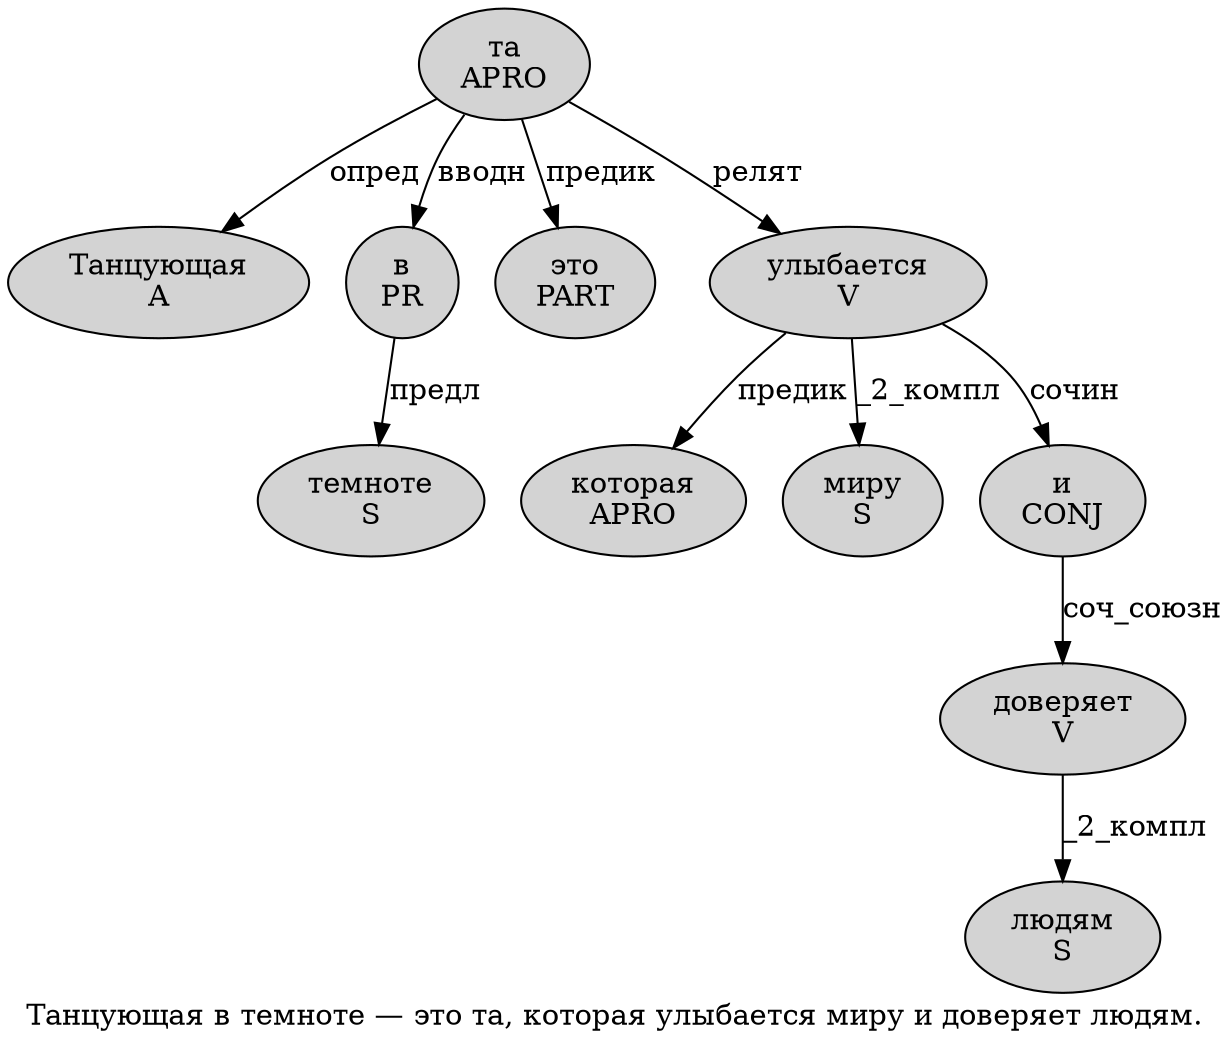 digraph SENTENCE_1048 {
	graph [label="Танцующая в темноте — это та, которая улыбается миру и доверяет людям."]
	node [style=filled]
		0 [label="Танцующая
A" color="" fillcolor=lightgray penwidth=1 shape=ellipse]
		1 [label="в
PR" color="" fillcolor=lightgray penwidth=1 shape=ellipse]
		2 [label="темноте
S" color="" fillcolor=lightgray penwidth=1 shape=ellipse]
		4 [label="это
PART" color="" fillcolor=lightgray penwidth=1 shape=ellipse]
		5 [label="та
APRO" color="" fillcolor=lightgray penwidth=1 shape=ellipse]
		7 [label="которая
APRO" color="" fillcolor=lightgray penwidth=1 shape=ellipse]
		8 [label="улыбается
V" color="" fillcolor=lightgray penwidth=1 shape=ellipse]
		9 [label="миру
S" color="" fillcolor=lightgray penwidth=1 shape=ellipse]
		10 [label="и
CONJ" color="" fillcolor=lightgray penwidth=1 shape=ellipse]
		11 [label="доверяет
V" color="" fillcolor=lightgray penwidth=1 shape=ellipse]
		12 [label="людям
S" color="" fillcolor=lightgray penwidth=1 shape=ellipse]
			10 -> 11 [label="соч_союзн"]
			5 -> 0 [label="опред"]
			5 -> 1 [label="вводн"]
			5 -> 4 [label="предик"]
			5 -> 8 [label="релят"]
			1 -> 2 [label="предл"]
			8 -> 7 [label="предик"]
			8 -> 9 [label="_2_компл"]
			8 -> 10 [label="сочин"]
			11 -> 12 [label="_2_компл"]
}